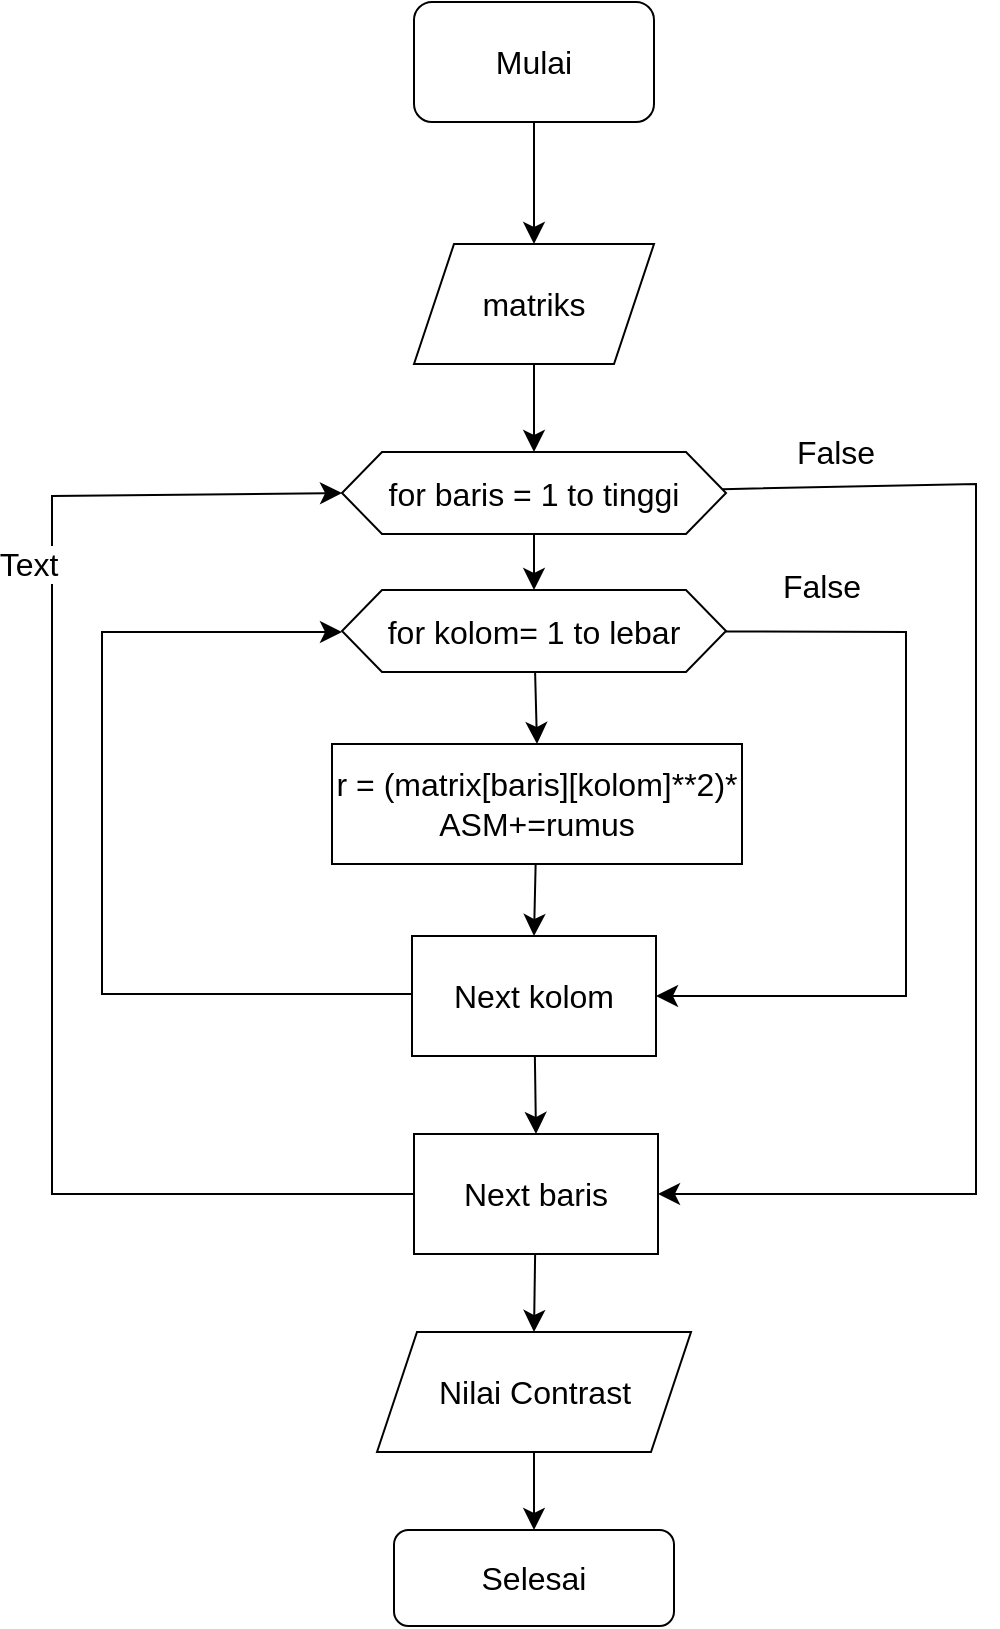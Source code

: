 <mxfile version="20.8.23" type="github">
  <diagram name="Page-1" id="GmQjPXee7EjuoK65Q7M-">
    <mxGraphModel dx="2900" dy="1616" grid="0" gridSize="10" guides="1" tooltips="1" connect="1" arrows="1" fold="1" page="0" pageScale="1" pageWidth="850" pageHeight="1100" math="0" shadow="0">
      <root>
        <mxCell id="0" />
        <mxCell id="1" parent="0" />
        <mxCell id="WWABcLWsGfoM6cbj3lzx-3" style="edgeStyle=none;curved=1;rounded=0;orthogonalLoop=1;jettySize=auto;html=1;exitX=0.5;exitY=1;exitDx=0;exitDy=0;fontSize=12;startSize=8;endSize=8;" edge="1" parent="1" source="WWABcLWsGfoM6cbj3lzx-1" target="WWABcLWsGfoM6cbj3lzx-2">
          <mxGeometry relative="1" as="geometry" />
        </mxCell>
        <mxCell id="WWABcLWsGfoM6cbj3lzx-1" value="Mulai" style="rounded=1;whiteSpace=wrap;html=1;fontSize=16;" vertex="1" parent="1">
          <mxGeometry x="-331" y="-13" width="120" height="60" as="geometry" />
        </mxCell>
        <mxCell id="WWABcLWsGfoM6cbj3lzx-11" style="edgeStyle=none;curved=1;rounded=0;orthogonalLoop=1;jettySize=auto;html=1;fontSize=12;startSize=8;endSize=8;" edge="1" parent="1" source="WWABcLWsGfoM6cbj3lzx-2" target="WWABcLWsGfoM6cbj3lzx-4">
          <mxGeometry relative="1" as="geometry" />
        </mxCell>
        <mxCell id="WWABcLWsGfoM6cbj3lzx-2" value="matriks" style="shape=parallelogram;perimeter=parallelogramPerimeter;whiteSpace=wrap;html=1;fixedSize=1;fontSize=16;" vertex="1" parent="1">
          <mxGeometry x="-331" y="108" width="120" height="60" as="geometry" />
        </mxCell>
        <mxCell id="WWABcLWsGfoM6cbj3lzx-12" style="edgeStyle=none;curved=1;rounded=0;orthogonalLoop=1;jettySize=auto;html=1;entryX=0.5;entryY=0;entryDx=0;entryDy=0;fontSize=12;startSize=8;endSize=8;" edge="1" parent="1" source="WWABcLWsGfoM6cbj3lzx-4" target="WWABcLWsGfoM6cbj3lzx-5">
          <mxGeometry relative="1" as="geometry" />
        </mxCell>
        <mxCell id="WWABcLWsGfoM6cbj3lzx-26" style="edgeStyle=none;rounded=0;orthogonalLoop=1;jettySize=auto;html=1;entryX=1;entryY=0.5;entryDx=0;entryDy=0;fontSize=12;startSize=8;endSize=8;" edge="1" parent="1" source="WWABcLWsGfoM6cbj3lzx-4" target="WWABcLWsGfoM6cbj3lzx-8">
          <mxGeometry relative="1" as="geometry">
            <Array as="points">
              <mxPoint x="-50" y="228" />
              <mxPoint x="-50" y="583" />
            </Array>
          </mxGeometry>
        </mxCell>
        <mxCell id="WWABcLWsGfoM6cbj3lzx-4" value="for baris = 1 to tinggi" style="shape=hexagon;perimeter=hexagonPerimeter2;whiteSpace=wrap;html=1;fixedSize=1;fontSize=16;" vertex="1" parent="1">
          <mxGeometry x="-367" y="212" width="192" height="41" as="geometry" />
        </mxCell>
        <mxCell id="WWABcLWsGfoM6cbj3lzx-13" style="edgeStyle=none;curved=1;rounded=0;orthogonalLoop=1;jettySize=auto;html=1;entryX=0.5;entryY=0;entryDx=0;entryDy=0;fontSize=12;startSize=8;endSize=8;" edge="1" parent="1" source="WWABcLWsGfoM6cbj3lzx-5" target="WWABcLWsGfoM6cbj3lzx-6">
          <mxGeometry relative="1" as="geometry" />
        </mxCell>
        <mxCell id="WWABcLWsGfoM6cbj3lzx-28" style="edgeStyle=none;rounded=0;orthogonalLoop=1;jettySize=auto;html=1;entryX=1;entryY=0.5;entryDx=0;entryDy=0;fontSize=12;startSize=8;endSize=8;" edge="1" parent="1" source="WWABcLWsGfoM6cbj3lzx-5" target="WWABcLWsGfoM6cbj3lzx-7">
          <mxGeometry relative="1" as="geometry">
            <Array as="points">
              <mxPoint x="-85" y="302" />
              <mxPoint x="-85" y="484" />
            </Array>
          </mxGeometry>
        </mxCell>
        <mxCell id="WWABcLWsGfoM6cbj3lzx-5" value="for kolom= 1 to lebar" style="shape=hexagon;perimeter=hexagonPerimeter2;whiteSpace=wrap;html=1;fixedSize=1;fontSize=16;" vertex="1" parent="1">
          <mxGeometry x="-367" y="281" width="192" height="41" as="geometry" />
        </mxCell>
        <mxCell id="WWABcLWsGfoM6cbj3lzx-14" style="edgeStyle=none;curved=1;rounded=0;orthogonalLoop=1;jettySize=auto;html=1;entryX=0.5;entryY=0;entryDx=0;entryDy=0;fontSize=12;startSize=8;endSize=8;" edge="1" parent="1" source="WWABcLWsGfoM6cbj3lzx-6" target="WWABcLWsGfoM6cbj3lzx-7">
          <mxGeometry relative="1" as="geometry" />
        </mxCell>
        <mxCell id="WWABcLWsGfoM6cbj3lzx-6" value="&lt;div&gt;r = (matrix[baris][kolom]**2)*&lt;/div&gt;&lt;div&gt;ASM+=rumus&lt;br&gt;&lt;/div&gt;" style="rounded=0;whiteSpace=wrap;html=1;fontSize=16;" vertex="1" parent="1">
          <mxGeometry x="-372" y="358" width="205" height="60" as="geometry" />
        </mxCell>
        <mxCell id="WWABcLWsGfoM6cbj3lzx-15" style="edgeStyle=none;curved=1;rounded=0;orthogonalLoop=1;jettySize=auto;html=1;entryX=0.5;entryY=0;entryDx=0;entryDy=0;fontSize=12;startSize=8;endSize=8;" edge="1" parent="1" source="WWABcLWsGfoM6cbj3lzx-7" target="WWABcLWsGfoM6cbj3lzx-8">
          <mxGeometry relative="1" as="geometry" />
        </mxCell>
        <mxCell id="WWABcLWsGfoM6cbj3lzx-7" value="Next kolom" style="rounded=0;whiteSpace=wrap;html=1;fontSize=16;" vertex="1" parent="1">
          <mxGeometry x="-332" y="454" width="122" height="60" as="geometry" />
        </mxCell>
        <mxCell id="WWABcLWsGfoM6cbj3lzx-16" style="edgeStyle=none;curved=1;rounded=0;orthogonalLoop=1;jettySize=auto;html=1;entryX=0.5;entryY=0;entryDx=0;entryDy=0;fontSize=12;startSize=8;endSize=8;" edge="1" parent="1" source="WWABcLWsGfoM6cbj3lzx-8" target="WWABcLWsGfoM6cbj3lzx-9">
          <mxGeometry relative="1" as="geometry" />
        </mxCell>
        <mxCell id="WWABcLWsGfoM6cbj3lzx-8" value="Next baris" style="rounded=0;whiteSpace=wrap;html=1;fontSize=16;" vertex="1" parent="1">
          <mxGeometry x="-331" y="553" width="122" height="60" as="geometry" />
        </mxCell>
        <mxCell id="WWABcLWsGfoM6cbj3lzx-17" style="edgeStyle=none;curved=1;rounded=0;orthogonalLoop=1;jettySize=auto;html=1;entryX=0.5;entryY=0;entryDx=0;entryDy=0;fontSize=12;startSize=8;endSize=8;" edge="1" parent="1" source="WWABcLWsGfoM6cbj3lzx-9" target="WWABcLWsGfoM6cbj3lzx-10">
          <mxGeometry relative="1" as="geometry" />
        </mxCell>
        <mxCell id="WWABcLWsGfoM6cbj3lzx-9" value="Nilai Contrast" style="shape=parallelogram;perimeter=parallelogramPerimeter;whiteSpace=wrap;html=1;fixedSize=1;fontSize=16;" vertex="1" parent="1">
          <mxGeometry x="-349.5" y="652" width="157" height="60" as="geometry" />
        </mxCell>
        <mxCell id="WWABcLWsGfoM6cbj3lzx-10" value="Selesai" style="rounded=1;whiteSpace=wrap;html=1;fontSize=16;" vertex="1" parent="1">
          <mxGeometry x="-341" y="751" width="140" height="48" as="geometry" />
        </mxCell>
        <mxCell id="WWABcLWsGfoM6cbj3lzx-22" value="" style="endArrow=classic;html=1;rounded=0;fontSize=12;startSize=8;endSize=8;exitX=0;exitY=0.5;exitDx=0;exitDy=0;entryX=0;entryY=0.5;entryDx=0;entryDy=0;" edge="1" parent="1" source="WWABcLWsGfoM6cbj3lzx-8" target="WWABcLWsGfoM6cbj3lzx-4">
          <mxGeometry width="50" height="50" relative="1" as="geometry">
            <mxPoint x="-353" y="499" as="sourcePoint" />
            <mxPoint x="-303" y="449" as="targetPoint" />
            <Array as="points">
              <mxPoint x="-512" y="583" />
              <mxPoint x="-512" y="234" />
            </Array>
          </mxGeometry>
        </mxCell>
        <mxCell id="WWABcLWsGfoM6cbj3lzx-32" value="Text" style="edgeLabel;html=1;align=center;verticalAlign=middle;resizable=0;points=[];fontSize=16;" vertex="1" connectable="0" parent="WWABcLWsGfoM6cbj3lzx-22">
          <mxGeometry x="0.469" y="12" relative="1" as="geometry">
            <mxPoint as="offset" />
          </mxGeometry>
        </mxCell>
        <mxCell id="WWABcLWsGfoM6cbj3lzx-25" value="" style="endArrow=classic;html=1;rounded=0;fontSize=12;startSize=8;endSize=8;" edge="1" parent="1">
          <mxGeometry width="50" height="50" relative="1" as="geometry">
            <mxPoint x="-332" y="483" as="sourcePoint" />
            <mxPoint x="-367" y="302" as="targetPoint" />
            <Array as="points">
              <mxPoint x="-487" y="483" />
              <mxPoint x="-487" y="389" />
              <mxPoint x="-487" y="302" />
            </Array>
          </mxGeometry>
        </mxCell>
        <mxCell id="WWABcLWsGfoM6cbj3lzx-29" value="False" style="text;html=1;strokeColor=none;fillColor=none;align=center;verticalAlign=middle;whiteSpace=wrap;rounded=0;fontSize=16;" vertex="1" parent="1">
          <mxGeometry x="-150" y="197" width="60" height="30" as="geometry" />
        </mxCell>
        <mxCell id="WWABcLWsGfoM6cbj3lzx-31" value="False" style="text;html=1;strokeColor=none;fillColor=none;align=center;verticalAlign=middle;whiteSpace=wrap;rounded=0;fontSize=16;" vertex="1" parent="1">
          <mxGeometry x="-157" y="264" width="60" height="30" as="geometry" />
        </mxCell>
      </root>
    </mxGraphModel>
  </diagram>
</mxfile>
